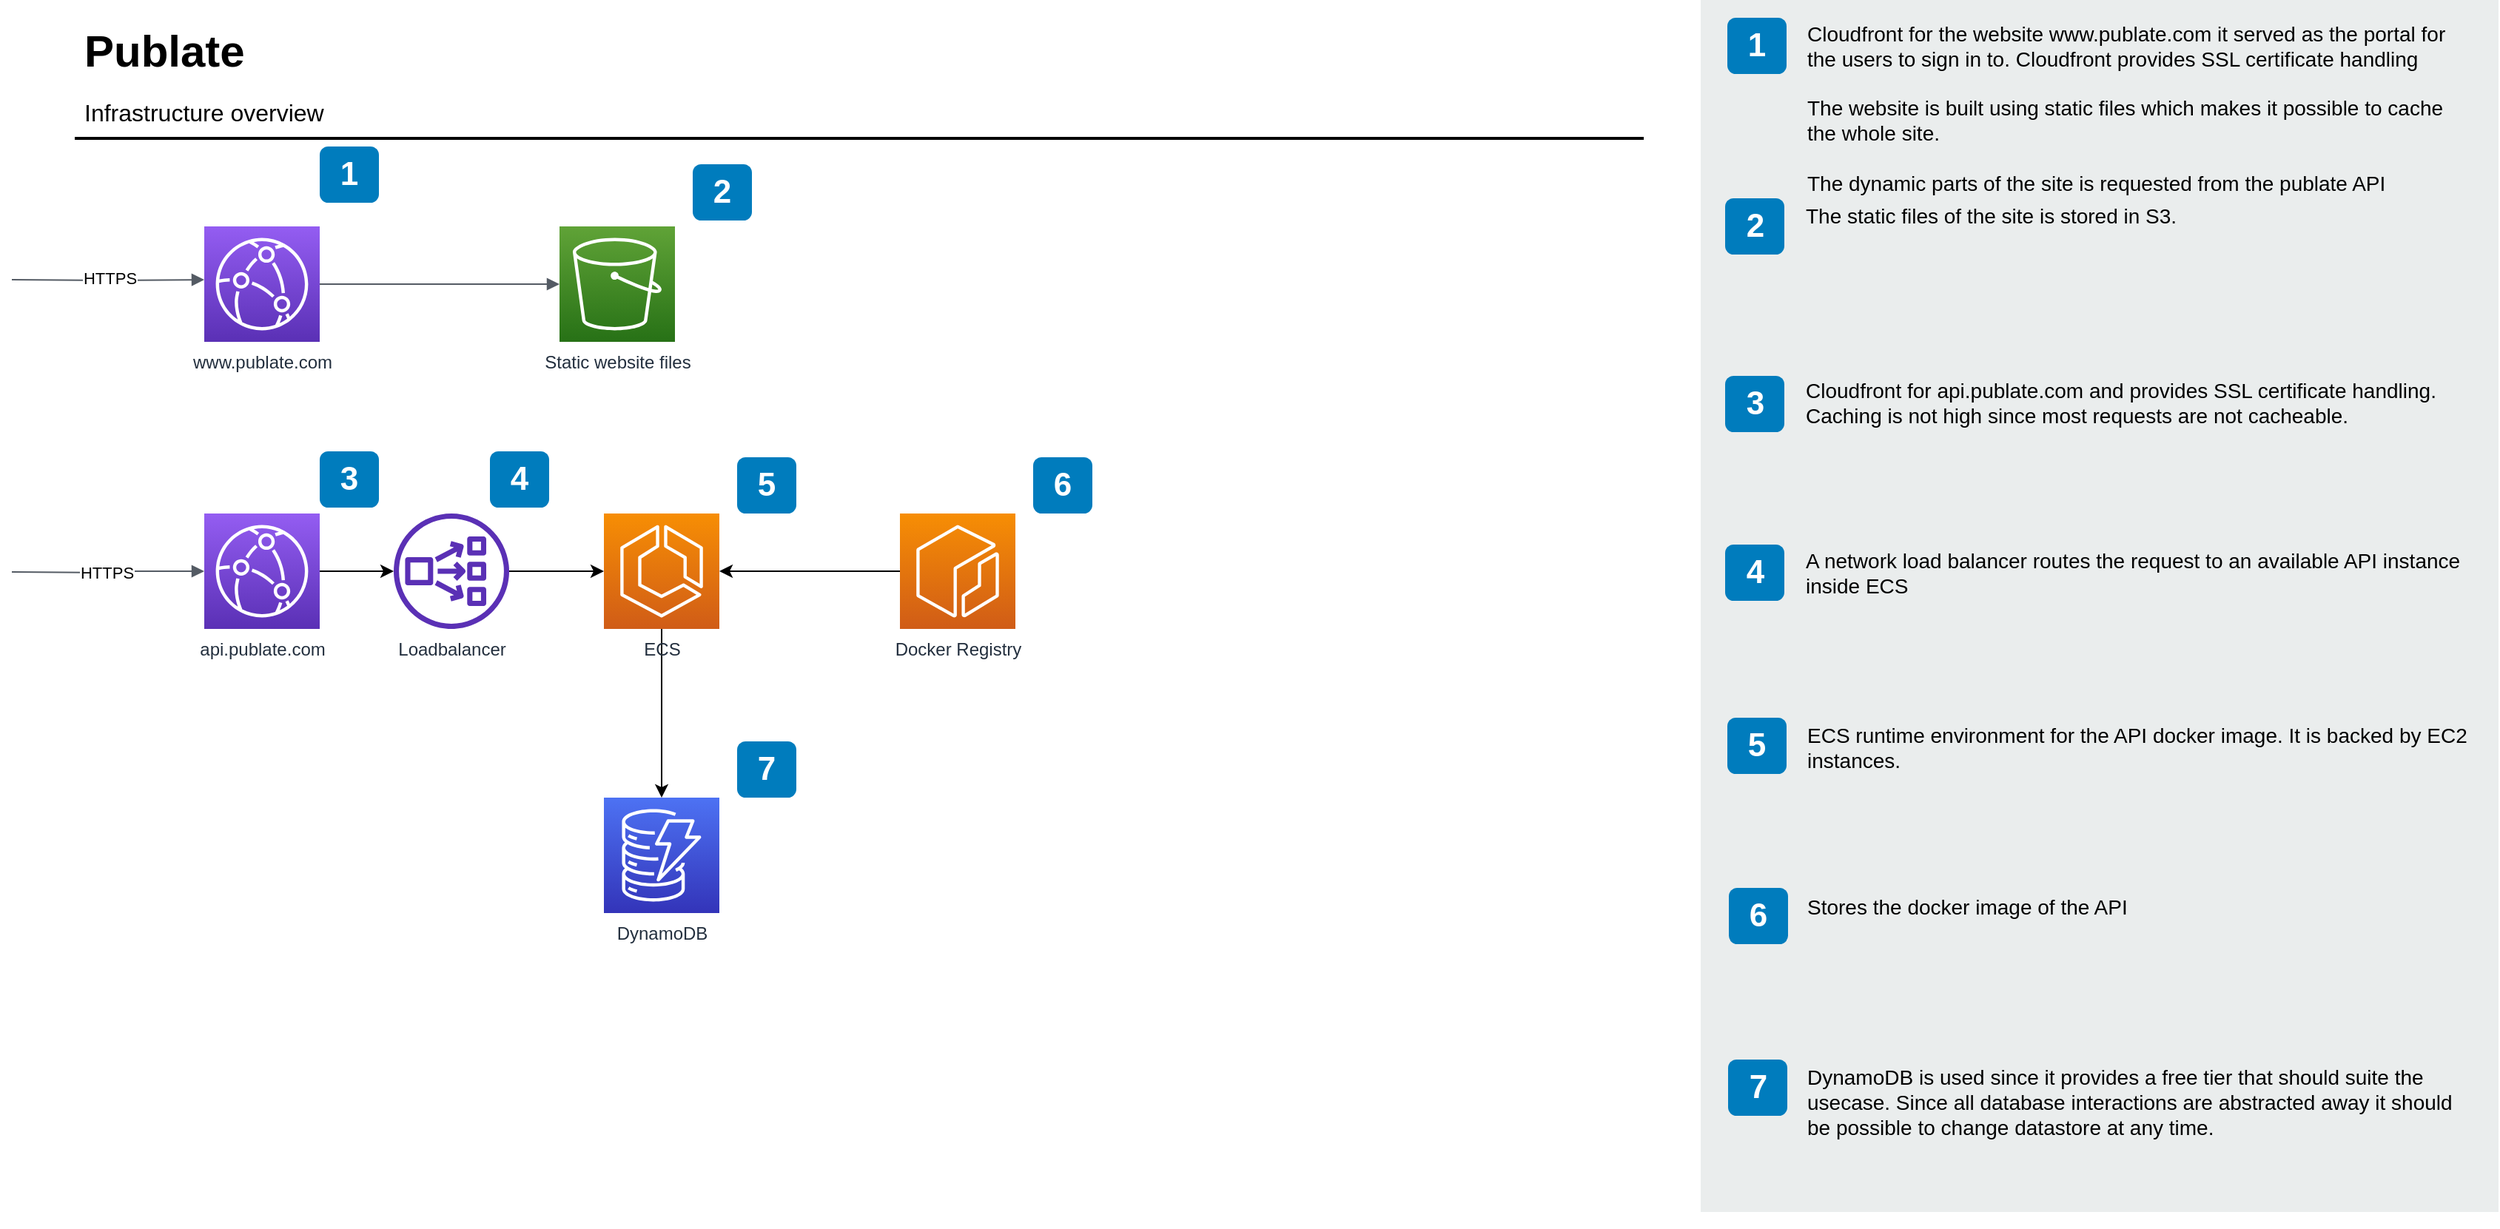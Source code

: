 <mxfile version="13.7.3" type="github">
  <diagram id="Ht1M8jgEwFfnCIfOTk4-" name="Page-1">
    <mxGraphModel dx="2062" dy="1122" grid="1" gridSize="10" guides="1" tooltips="1" connect="1" arrows="1" fold="1" page="1" pageScale="1" pageWidth="1169" pageHeight="827" math="0" shadow="0">
      <root>
        <mxCell id="0" />
        <mxCell id="1" parent="0" />
        <mxCell id="-QjtrjUzRDEMRZ5MF8oH-47" value="Publate" style="text;html=1;resizable=0;points=[];autosize=1;align=left;verticalAlign=top;spacingTop=-4;fontSize=30;fontStyle=1" parent="1" vertex="1">
          <mxGeometry x="56.5" y="64.5" width="120" height="40" as="geometry" />
        </mxCell>
        <mxCell id="-QjtrjUzRDEMRZ5MF8oH-48" value="Infrastructure overview" style="text;html=1;resizable=0;points=[];autosize=1;align=left;verticalAlign=top;spacingTop=-4;fontSize=16;" parent="1" vertex="1">
          <mxGeometry x="56.5" y="114.5" width="180" height="20" as="geometry" />
        </mxCell>
        <mxCell id="SCVMTBWpLvtzJIhz15lM-1" value="" style="line;strokeWidth=2;html=1;fontSize=14;" parent="1" vertex="1">
          <mxGeometry x="52.5" y="139.5" width="1060" height="10" as="geometry" />
        </mxCell>
        <mxCell id="7OVz4w7n9kzEPWy-4BBC-3" value="" style="rounded=0;whiteSpace=wrap;html=1;fillColor=#EAEDED;fontSize=22;fontColor=#FFFFFF;strokeColor=none;labelBackgroundColor=none;" parent="1" vertex="1">
          <mxGeometry x="1151" y="51" width="539" height="819" as="geometry" />
        </mxCell>
        <mxCell id="7OVz4w7n9kzEPWy-4BBC-4" value="1" style="rounded=1;whiteSpace=wrap;html=1;fillColor=#007CBD;strokeColor=none;fontColor=#FFFFFF;fontStyle=1;fontSize=22;labelBackgroundColor=none;" parent="1" vertex="1">
          <mxGeometry x="1169" y="63" width="40" height="38" as="geometry" />
        </mxCell>
        <mxCell id="7OVz4w7n9kzEPWy-4BBC-5" value="2" style="rounded=1;whiteSpace=wrap;html=1;fillColor=#007CBD;strokeColor=none;fontColor=#FFFFFF;fontStyle=1;fontSize=22;labelBackgroundColor=none;" parent="1" vertex="1">
          <mxGeometry x="1167.5" y="185" width="40" height="38" as="geometry" />
        </mxCell>
        <mxCell id="7OVz4w7n9kzEPWy-4BBC-6" value="3" style="rounded=1;whiteSpace=wrap;html=1;fillColor=#007CBD;strokeColor=none;fontColor=#FFFFFF;fontStyle=1;fontSize=22;labelBackgroundColor=none;" parent="1" vertex="1">
          <mxGeometry x="1167.5" y="305" width="40" height="38" as="geometry" />
        </mxCell>
        <mxCell id="7OVz4w7n9kzEPWy-4BBC-7" value="4" style="rounded=1;whiteSpace=wrap;html=1;fillColor=#007CBD;strokeColor=none;fontColor=#FFFFFF;fontStyle=1;fontSize=22;labelBackgroundColor=none;" parent="1" vertex="1">
          <mxGeometry x="1167.5" y="419" width="40" height="38" as="geometry" />
        </mxCell>
        <mxCell id="7OVz4w7n9kzEPWy-4BBC-8" value="5" style="rounded=1;whiteSpace=wrap;html=1;fillColor=#007CBD;strokeColor=none;fontColor=#FFFFFF;fontStyle=1;fontSize=22;labelBackgroundColor=none;" parent="1" vertex="1">
          <mxGeometry x="1169" y="536" width="40" height="38" as="geometry" />
        </mxCell>
        <mxCell id="7OVz4w7n9kzEPWy-4BBC-9" value="6" style="rounded=1;whiteSpace=wrap;html=1;fillColor=#007CBD;strokeColor=none;fontColor=#FFFFFF;fontStyle=1;fontSize=22;labelBackgroundColor=none;" parent="1" vertex="1">
          <mxGeometry x="1170" y="651" width="40" height="38" as="geometry" />
        </mxCell>
        <mxCell id="7OVz4w7n9kzEPWy-4BBC-10" value="7" style="rounded=1;whiteSpace=wrap;html=1;fillColor=#007CBD;strokeColor=none;fontColor=#FFFFFF;fontStyle=1;fontSize=22;labelBackgroundColor=none;" parent="1" vertex="1">
          <mxGeometry x="1169.5" y="767" width="40" height="38" as="geometry" />
        </mxCell>
        <mxCell id="7OVz4w7n9kzEPWy-4BBC-13" value="&lt;span&gt;Cloudfront for the website www.publate.com it served as the portal for the users to sign in to. Cloudfront provides SSL certificate handling&lt;br&gt;&lt;/span&gt;&lt;br&gt;The website is built using static files which makes it possible to cache the whole site.&lt;br&gt;&lt;br&gt;The dynamic parts of the site is requested from the publate API&amp;nbsp;" style="text;html=1;align=left;verticalAlign=top;spacingTop=-4;fontSize=14;labelBackgroundColor=none;whiteSpace=wrap;" parent="1" vertex="1">
          <mxGeometry x="1220.5" y="62.5" width="449" height="118" as="geometry" />
        </mxCell>
        <mxCell id="7OVz4w7n9kzEPWy-4BBC-14" value="&lt;span&gt;The static files of the site is stored in S3.&amp;nbsp;&lt;/span&gt;" style="text;html=1;align=left;verticalAlign=top;spacingTop=-4;fontSize=14;labelBackgroundColor=none;whiteSpace=wrap;" parent="1" vertex="1">
          <mxGeometry x="1219.5" y="185.5" width="450" height="115" as="geometry" />
        </mxCell>
        <mxCell id="7OVz4w7n9kzEPWy-4BBC-15" value="&lt;span&gt;Cloudfront for api.publate.com and provides SSL certificate handling.&lt;br&gt;Caching is not high since most requests are not cacheable.&lt;br&gt;&lt;/span&gt;" style="text;html=1;align=left;verticalAlign=top;spacingTop=-4;fontSize=14;labelBackgroundColor=none;whiteSpace=wrap;" parent="1" vertex="1">
          <mxGeometry x="1219.5" y="303.5" width="450" height="117" as="geometry" />
        </mxCell>
        <mxCell id="7OVz4w7n9kzEPWy-4BBC-16" value="&lt;span&gt;A network load balancer routes the request to an available API instance inside ECS&lt;/span&gt;" style="text;html=1;align=left;verticalAlign=top;spacingTop=-4;fontSize=14;labelBackgroundColor=none;whiteSpace=wrap;" parent="1" vertex="1">
          <mxGeometry x="1219.5" y="418.5" width="450" height="121" as="geometry" />
        </mxCell>
        <mxCell id="7OVz4w7n9kzEPWy-4BBC-17" value="&lt;span&gt;ECS runtime environment for the API docker image. It is backed by EC2 instances.&lt;/span&gt;" style="text;html=1;align=left;verticalAlign=top;spacingTop=-4;fontSize=14;labelBackgroundColor=none;whiteSpace=wrap;" parent="1" vertex="1">
          <mxGeometry x="1220.5" y="536.5" width="449" height="114" as="geometry" />
        </mxCell>
        <mxCell id="7OVz4w7n9kzEPWy-4BBC-18" value="&lt;span&gt;Stores the docker image of the API&lt;/span&gt;" style="text;html=1;align=left;verticalAlign=top;spacingTop=-4;fontSize=14;labelBackgroundColor=none;whiteSpace=wrap;" parent="1" vertex="1">
          <mxGeometry x="1220.5" y="652.5" width="450" height="118" as="geometry" />
        </mxCell>
        <mxCell id="7OVz4w7n9kzEPWy-4BBC-19" value="&lt;span&gt;DynamoDB is used since it provides a free tier that should suite the usecase. Since all database interactions are abstracted away it should be possible to change datastore at any time.&lt;/span&gt;" style="text;html=1;align=left;verticalAlign=top;spacingTop=-4;fontSize=14;labelBackgroundColor=none;whiteSpace=wrap;" parent="1" vertex="1">
          <mxGeometry x="1220.5" y="767.5" width="449" height="113" as="geometry" />
        </mxCell>
        <mxCell id="5bsmaHp6Pnm6Jfs6ZGRT-23" value="" style="edgeStyle=orthogonalEdgeStyle;rounded=0;orthogonalLoop=1;jettySize=auto;html=1;" parent="1" source="5bsmaHp6Pnm6Jfs6ZGRT-1" target="5bsmaHp6Pnm6Jfs6ZGRT-2" edge="1">
          <mxGeometry relative="1" as="geometry" />
        </mxCell>
        <mxCell id="5bsmaHp6Pnm6Jfs6ZGRT-1" value="Docker Registry" style="outlineConnect=0;fontColor=#232F3E;gradientColor=#F78E04;gradientDirection=north;fillColor=#D05C17;strokeColor=#ffffff;dashed=0;verticalLabelPosition=bottom;verticalAlign=top;align=center;html=1;fontSize=12;fontStyle=0;aspect=fixed;shape=mxgraph.aws4.resourceIcon;resIcon=mxgraph.aws4.ecr;" parent="1" vertex="1">
          <mxGeometry x="610" y="398" width="78" height="78" as="geometry" />
        </mxCell>
        <mxCell id="5bsmaHp6Pnm6Jfs6ZGRT-25" value="" style="edgeStyle=orthogonalEdgeStyle;rounded=0;orthogonalLoop=1;jettySize=auto;html=1;" parent="1" source="5bsmaHp6Pnm6Jfs6ZGRT-2" target="5bsmaHp6Pnm6Jfs6ZGRT-3" edge="1">
          <mxGeometry relative="1" as="geometry" />
        </mxCell>
        <mxCell id="5bsmaHp6Pnm6Jfs6ZGRT-2" value="ECS" style="outlineConnect=0;fontColor=#232F3E;gradientColor=#F78E04;gradientDirection=north;fillColor=#D05C17;strokeColor=#ffffff;dashed=0;verticalLabelPosition=bottom;verticalAlign=top;align=center;html=1;fontSize=12;fontStyle=0;aspect=fixed;shape=mxgraph.aws4.resourceIcon;resIcon=mxgraph.aws4.ecs;" parent="1" vertex="1">
          <mxGeometry x="410" y="398" width="78" height="78" as="geometry" />
        </mxCell>
        <mxCell id="5bsmaHp6Pnm6Jfs6ZGRT-3" value="DynamoDB" style="outlineConnect=0;fontColor=#232F3E;gradientColor=#4D72F3;gradientDirection=north;fillColor=#3334B9;strokeColor=#ffffff;dashed=0;verticalLabelPosition=bottom;verticalAlign=top;align=center;html=1;fontSize=12;fontStyle=0;aspect=fixed;shape=mxgraph.aws4.resourceIcon;resIcon=mxgraph.aws4.dynamodb;" parent="1" vertex="1">
          <mxGeometry x="410" y="590" width="78" height="78" as="geometry" />
        </mxCell>
        <mxCell id="5bsmaHp6Pnm6Jfs6ZGRT-19" value="" style="edgeStyle=orthogonalEdgeStyle;rounded=0;orthogonalLoop=1;jettySize=auto;html=1;" parent="1" source="5bsmaHp6Pnm6Jfs6ZGRT-4" target="5bsmaHp6Pnm6Jfs6ZGRT-7" edge="1">
          <mxGeometry relative="1" as="geometry" />
        </mxCell>
        <mxCell id="5bsmaHp6Pnm6Jfs6ZGRT-4" value="api.publate.com" style="outlineConnect=0;fontColor=#232F3E;gradientColor=#945DF2;gradientDirection=north;fillColor=#5A30B5;strokeColor=#ffffff;dashed=0;verticalLabelPosition=bottom;verticalAlign=top;align=center;html=1;fontSize=12;fontStyle=0;aspect=fixed;shape=mxgraph.aws4.resourceIcon;resIcon=mxgraph.aws4.cloudfront;" parent="1" vertex="1">
          <mxGeometry x="140" y="398" width="78" height="78" as="geometry" />
        </mxCell>
        <mxCell id="5bsmaHp6Pnm6Jfs6ZGRT-20" value="" style="edgeStyle=orthogonalEdgeStyle;rounded=0;orthogonalLoop=1;jettySize=auto;html=1;" parent="1" source="5bsmaHp6Pnm6Jfs6ZGRT-7" target="5bsmaHp6Pnm6Jfs6ZGRT-2" edge="1">
          <mxGeometry relative="1" as="geometry" />
        </mxCell>
        <mxCell id="5bsmaHp6Pnm6Jfs6ZGRT-7" value="Loadbalancer" style="outlineConnect=0;fontColor=#232F3E;gradientColor=none;fillColor=#5A30B5;strokeColor=none;dashed=0;verticalLabelPosition=bottom;verticalAlign=top;align=center;html=1;fontSize=12;fontStyle=0;aspect=fixed;pointerEvents=1;shape=mxgraph.aws4.network_load_balancer;" parent="1" vertex="1">
          <mxGeometry x="268" y="398" width="78" height="78" as="geometry" />
        </mxCell>
        <mxCell id="5bsmaHp6Pnm6Jfs6ZGRT-8" value="Static website files" style="outlineConnect=0;fontColor=#232F3E;gradientColor=#60A337;gradientDirection=north;fillColor=#277116;strokeColor=#ffffff;dashed=0;verticalLabelPosition=bottom;verticalAlign=top;align=center;html=1;fontSize=12;fontStyle=0;aspect=fixed;shape=mxgraph.aws4.resourceIcon;resIcon=mxgraph.aws4.s3;" parent="1" vertex="1">
          <mxGeometry x="380" y="204" width="78" height="78" as="geometry" />
        </mxCell>
        <mxCell id="5bsmaHp6Pnm6Jfs6ZGRT-9" value="www.publate.com" style="outlineConnect=0;fontColor=#232F3E;gradientColor=#945DF2;gradientDirection=north;fillColor=#5A30B5;strokeColor=#ffffff;dashed=0;verticalLabelPosition=bottom;verticalAlign=top;align=center;html=1;fontSize=12;fontStyle=0;aspect=fixed;shape=mxgraph.aws4.resourceIcon;resIcon=mxgraph.aws4.cloudfront;" parent="1" vertex="1">
          <mxGeometry x="140" y="204" width="78" height="78" as="geometry" />
        </mxCell>
        <mxCell id="5bsmaHp6Pnm6Jfs6ZGRT-10" value="" style="edgeStyle=orthogonalEdgeStyle;html=1;endArrow=block;elbow=vertical;startArrow=none;endFill=1;strokeColor=#545B64;rounded=0;entryX=0;entryY=0.462;entryDx=0;entryDy=0;entryPerimeter=0;" parent="1" target="5bsmaHp6Pnm6Jfs6ZGRT-9" edge="1">
          <mxGeometry width="100" relative="1" as="geometry">
            <mxPoint x="10" y="240" as="sourcePoint" />
            <mxPoint x="110" y="240" as="targetPoint" />
          </mxGeometry>
        </mxCell>
        <mxCell id="5bsmaHp6Pnm6Jfs6ZGRT-16" value="HTTPS" style="edgeLabel;html=1;align=center;verticalAlign=middle;resizable=0;points=[];" parent="5bsmaHp6Pnm6Jfs6ZGRT-10" vertex="1" connectable="0">
          <mxGeometry x="0.262" y="1" relative="1" as="geometry">
            <mxPoint x="-16" as="offset" />
          </mxGeometry>
        </mxCell>
        <mxCell id="5bsmaHp6Pnm6Jfs6ZGRT-11" value="1" style="rounded=1;whiteSpace=wrap;html=1;fillColor=#007CBD;strokeColor=none;fontColor=#FFFFFF;fontStyle=1;fontSize=22;labelBackgroundColor=none;" parent="1" vertex="1">
          <mxGeometry x="218" y="150" width="40" height="38" as="geometry" />
        </mxCell>
        <mxCell id="5bsmaHp6Pnm6Jfs6ZGRT-12" value="" style="edgeStyle=orthogonalEdgeStyle;html=1;endArrow=block;elbow=vertical;startArrow=none;endFill=1;strokeColor=#545B64;rounded=0;" parent="1" source="5bsmaHp6Pnm6Jfs6ZGRT-9" target="5bsmaHp6Pnm6Jfs6ZGRT-8" edge="1">
          <mxGeometry width="100" relative="1" as="geometry">
            <mxPoint x="230" y="242.5" as="sourcePoint" />
            <mxPoint x="360" y="242.536" as="targetPoint" />
          </mxGeometry>
        </mxCell>
        <mxCell id="5bsmaHp6Pnm6Jfs6ZGRT-13" value="2" style="rounded=1;whiteSpace=wrap;html=1;fillColor=#007CBD;strokeColor=none;fontColor=#FFFFFF;fontStyle=1;fontSize=22;labelBackgroundColor=none;" parent="1" vertex="1">
          <mxGeometry x="470" y="162" width="40" height="38" as="geometry" />
        </mxCell>
        <mxCell id="5bsmaHp6Pnm6Jfs6ZGRT-14" value="3" style="rounded=1;whiteSpace=wrap;html=1;fillColor=#007CBD;strokeColor=none;fontColor=#FFFFFF;fontStyle=1;fontSize=22;labelBackgroundColor=none;" parent="1" vertex="1">
          <mxGeometry x="218" y="356" width="40" height="38" as="geometry" />
        </mxCell>
        <mxCell id="5bsmaHp6Pnm6Jfs6ZGRT-15" value="" style="edgeStyle=orthogonalEdgeStyle;html=1;endArrow=block;elbow=vertical;startArrow=none;endFill=1;strokeColor=#545B64;rounded=0;" parent="1" target="5bsmaHp6Pnm6Jfs6ZGRT-4" edge="1">
          <mxGeometry width="100" relative="1" as="geometry">
            <mxPoint x="10" y="437.5" as="sourcePoint" />
            <mxPoint x="80" y="550" as="targetPoint" />
          </mxGeometry>
        </mxCell>
        <mxCell id="5bsmaHp6Pnm6Jfs6ZGRT-18" value="HTTPS" style="edgeLabel;html=1;align=center;verticalAlign=middle;resizable=0;points=[];" parent="5bsmaHp6Pnm6Jfs6ZGRT-15" vertex="1" connectable="0">
          <mxGeometry x="-0.234" relative="1" as="geometry">
            <mxPoint x="14" y="-0.5" as="offset" />
          </mxGeometry>
        </mxCell>
        <mxCell id="5bsmaHp6Pnm6Jfs6ZGRT-21" value="4" style="rounded=1;whiteSpace=wrap;html=1;fillColor=#007CBD;strokeColor=none;fontColor=#FFFFFF;fontStyle=1;fontSize=22;labelBackgroundColor=none;" parent="1" vertex="1">
          <mxGeometry x="333" y="356" width="40" height="38" as="geometry" />
        </mxCell>
        <mxCell id="5bsmaHp6Pnm6Jfs6ZGRT-22" value="5" style="rounded=1;whiteSpace=wrap;html=1;fillColor=#007CBD;strokeColor=none;fontColor=#FFFFFF;fontStyle=1;fontSize=22;labelBackgroundColor=none;" parent="1" vertex="1">
          <mxGeometry x="500" y="360" width="40" height="38" as="geometry" />
        </mxCell>
        <mxCell id="5bsmaHp6Pnm6Jfs6ZGRT-24" value="6" style="rounded=1;whiteSpace=wrap;html=1;fillColor=#007CBD;strokeColor=none;fontColor=#FFFFFF;fontStyle=1;fontSize=22;labelBackgroundColor=none;" parent="1" vertex="1">
          <mxGeometry x="700" y="360" width="40" height="38" as="geometry" />
        </mxCell>
        <mxCell id="i7H6Mpg6qZe-qhwrzmk1-1" value="7" style="rounded=1;whiteSpace=wrap;html=1;fillColor=#007CBD;strokeColor=none;fontColor=#FFFFFF;fontStyle=1;fontSize=22;labelBackgroundColor=none;" vertex="1" parent="1">
          <mxGeometry x="500" y="552" width="40" height="38" as="geometry" />
        </mxCell>
        <mxCell id="i7H6Mpg6qZe-qhwrzmk1-2" style="edgeStyle=orthogonalEdgeStyle;rounded=0;orthogonalLoop=1;jettySize=auto;html=1;exitX=0.5;exitY=1;exitDx=0;exitDy=0;" edge="1" parent="1" source="7OVz4w7n9kzEPWy-4BBC-3" target="7OVz4w7n9kzEPWy-4BBC-3">
          <mxGeometry relative="1" as="geometry" />
        </mxCell>
      </root>
    </mxGraphModel>
  </diagram>
</mxfile>
